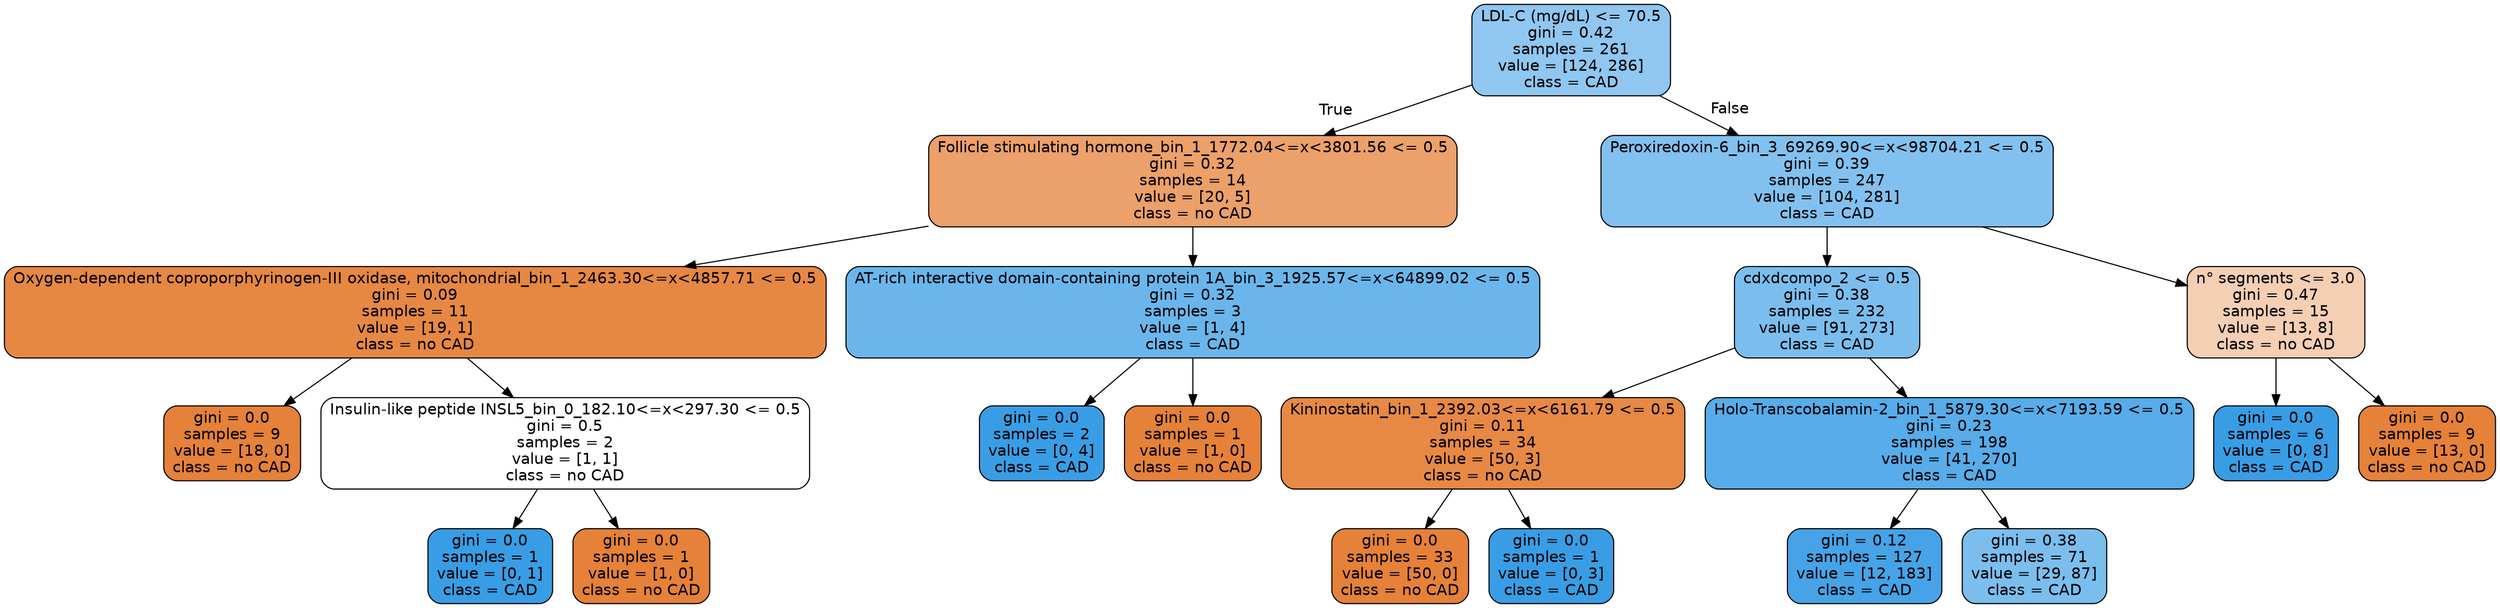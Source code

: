 digraph Tree {
node [shape=box, style="filled, rounded", color="black", fontname="helvetica"] ;
edge [fontname="helvetica"] ;
0 [label="LDL-C (mg/dL) <= 70.5\ngini = 0.42\nsamples = 261\nvalue = [124, 286]\nclass = CAD", fillcolor="#8fc7f0"] ;
1 [label="Follicle stimulating hormone_bin_1_1772.04<=x<3801.56 <= 0.5\ngini = 0.32\nsamples = 14\nvalue = [20, 5]\nclass = no CAD", fillcolor="#eca06a"] ;
0 -> 1 [labeldistance=2.5, labelangle=45, headlabel="True"] ;
2 [label="Oxygen-dependent coproporphyrinogen-III oxidase, mitochondrial_bin_1_2463.30<=x<4857.71 <= 0.5\ngini = 0.09\nsamples = 11\nvalue = [19, 1]\nclass = no CAD", fillcolor="#e68843"] ;
1 -> 2 ;
3 [label="gini = 0.0\nsamples = 9\nvalue = [18, 0]\nclass = no CAD", fillcolor="#e58139"] ;
2 -> 3 ;
4 [label="Insulin-like peptide INSL5_bin_0_182.10<=x<297.30 <= 0.5\ngini = 0.5\nsamples = 2\nvalue = [1, 1]\nclass = no CAD", fillcolor="#ffffff"] ;
2 -> 4 ;
5 [label="gini = 0.0\nsamples = 1\nvalue = [0, 1]\nclass = CAD", fillcolor="#399de5"] ;
4 -> 5 ;
6 [label="gini = 0.0\nsamples = 1\nvalue = [1, 0]\nclass = no CAD", fillcolor="#e58139"] ;
4 -> 6 ;
7 [label="AT-rich interactive domain-containing protein 1A_bin_3_1925.57<=x<64899.02 <= 0.5\ngini = 0.32\nsamples = 3\nvalue = [1, 4]\nclass = CAD", fillcolor="#6ab6ec"] ;
1 -> 7 ;
8 [label="gini = 0.0\nsamples = 2\nvalue = [0, 4]\nclass = CAD", fillcolor="#399de5"] ;
7 -> 8 ;
9 [label="gini = 0.0\nsamples = 1\nvalue = [1, 0]\nclass = no CAD", fillcolor="#e58139"] ;
7 -> 9 ;
10 [label="Peroxiredoxin-6_bin_3_69269.90<=x<98704.21 <= 0.5\ngini = 0.39\nsamples = 247\nvalue = [104, 281]\nclass = CAD", fillcolor="#82c1ef"] ;
0 -> 10 [labeldistance=2.5, labelangle=-45, headlabel="False"] ;
11 [label="cdxdcompo_2 <= 0.5\ngini = 0.38\nsamples = 232\nvalue = [91, 273]\nclass = CAD", fillcolor="#7bbeee"] ;
10 -> 11 ;
12 [label="Kininostatin_bin_1_2392.03<=x<6161.79 <= 0.5\ngini = 0.11\nsamples = 34\nvalue = [50, 3]\nclass = no CAD", fillcolor="#e78945"] ;
11 -> 12 ;
13 [label="gini = 0.0\nsamples = 33\nvalue = [50, 0]\nclass = no CAD", fillcolor="#e58139"] ;
12 -> 13 ;
14 [label="gini = 0.0\nsamples = 1\nvalue = [0, 3]\nclass = CAD", fillcolor="#399de5"] ;
12 -> 14 ;
15 [label="Holo-Transcobalamin-2_bin_1_5879.30<=x<7193.59 <= 0.5\ngini = 0.23\nsamples = 198\nvalue = [41, 270]\nclass = CAD", fillcolor="#57ace9"] ;
11 -> 15 ;
16 [label="gini = 0.12\nsamples = 127\nvalue = [12, 183]\nclass = CAD", fillcolor="#46a3e7"] ;
15 -> 16 ;
17 [label="gini = 0.38\nsamples = 71\nvalue = [29, 87]\nclass = CAD", fillcolor="#7bbeee"] ;
15 -> 17 ;
18 [label="n° segments <= 3.0\ngini = 0.47\nsamples = 15\nvalue = [13, 8]\nclass = no CAD", fillcolor="#f5cfb3"] ;
10 -> 18 ;
19 [label="gini = 0.0\nsamples = 6\nvalue = [0, 8]\nclass = CAD", fillcolor="#399de5"] ;
18 -> 19 ;
20 [label="gini = 0.0\nsamples = 9\nvalue = [13, 0]\nclass = no CAD", fillcolor="#e58139"] ;
18 -> 20 ;
}